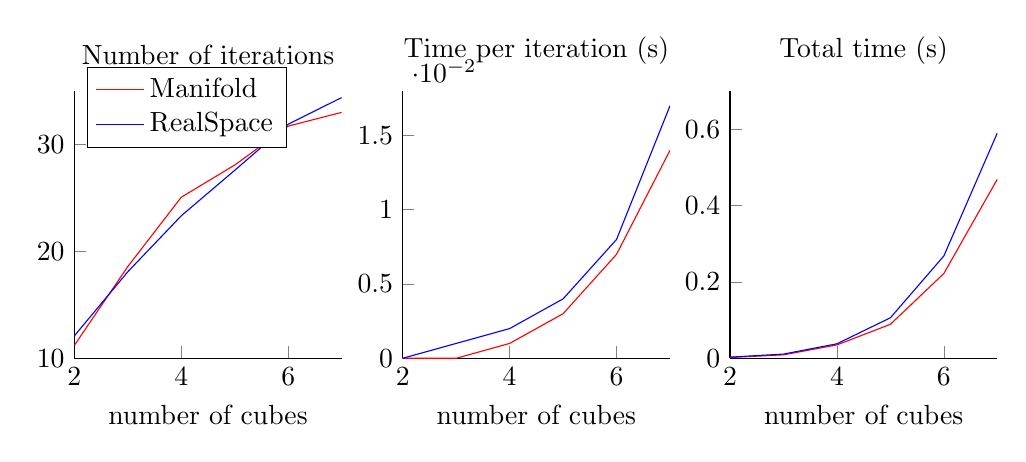 % This file was created by matlab2tikz.
%
%The latest updates can be retrieved from
%  http://www.mathworks.com/matlabcentral/fileexchange/22022-matlab2tikz-matlab2tikz
%where you can also make suggestions and rate matlab2tikz.
%
\begin{tikzpicture}
\newcommand{\figSize}{.28\linewidth}
\begin{axis}[%
width=\figSize,
height=\figSize,
at={(2.595in,0.512in)},
scale only axis,
every outer x axis line/.append style={black},
every x tick label/.append style={font=\color{black}},
xmin=2,
xmax=7,
xlabel={number of cubes},
every outer y axis line/.append style={black},
every y tick label/.append style={font=\color{black}},
ymin=10,
ymax=35,
%ylabel={Number of iterations},
axis background/.style={fill=white},
title={Number of iterations},
axis x line*=bottom,
axis y line*=left,
legend style={at={(0.047,0.788)},anchor=south west,legend cell align=left,align=left,fill=white}
]
\addplot [color=red,solid]
  table[row sep=crcr]{%
2	11.21\\
3	18.58\\
4	25.063\\
5	28.073\\
6	31.713\\
7	33\\
};
\addlegendentry{Manifold};

\addplot [color=blue,solid]
  table[row sep=crcr]{%
2	12.1\\
3	18.093\\
4	23.327\\
5	27.583\\
6	31.89\\
7	34.383\\
};
\addlegendentry{RealSpace};

\end{axis}

\begin{axis}[%
width=\figSize,
height=\figSize,
at={(\figSize + 2.9in ,0.512in)},
scale only axis,
every outer x axis line/.append style={black},
every x tick label/.append style={font=\color{black}},
xmin=2,
xmax=7,
xlabel={number of cubes},
every outer y axis line/.append style={black},
every y tick label/.append style={font=\color{black}},
ymin=0,
ymax=0.018,
%ylabel={Time per iteration (s)},
axis background/.style={fill=white},
title={Time per iteration (s)},
axis x line*=bottom,
axis y line*=left
]
\addplot [color=red,solid,forget plot]
  table[row sep=crcr]{%
2	0.0\\
3	0.0\\
4	0.001\\
5	0.003\\
6	0.007\\
7	0.014\\
};
\addplot [color=blue,solid,forget plot]
  table[row sep=crcr]{%
2	0.0\\
3	0.001\\
4	0.002\\
5	0.004\\
6	0.008\\
7	0.017\\
};
\end{axis}

\begin{axis}[%
width=\figSize,
height=\figSize,
at={(2*\figSize + 3.2in,0.512in)},
scale only axis,
every outer x axis line/.append style={black},
every x tick label/.append style={font=\color{black}},
xmin=2,
xmax=7,
xlabel={number of cubes},
every outer y axis line/.append style={black},
every y tick label/.append style={font=\color{black}},
ymin=0,
ymax=0.7,
%ylabel={Total time (s)},
axis background/.style={fill=white},
title={Total time (s)},
axis x line*=bottom,
axis y line*=left
]
\addplot [color=red,solid,forget plot]
  table[row sep=crcr]{%
2	0.002\\
3	0.009\\
4	0.035\\
5	0.089\\
6	0.222\\
7	0.469\\
};
\addplot [color=blue,solid,forget plot]
  table[row sep=crcr]{%
2	0.003\\
3	0.011\\
4	0.038\\
5	0.106\\
6	0.268\\
7	0.59\\
};
\end{axis}
\end{tikzpicture}%

